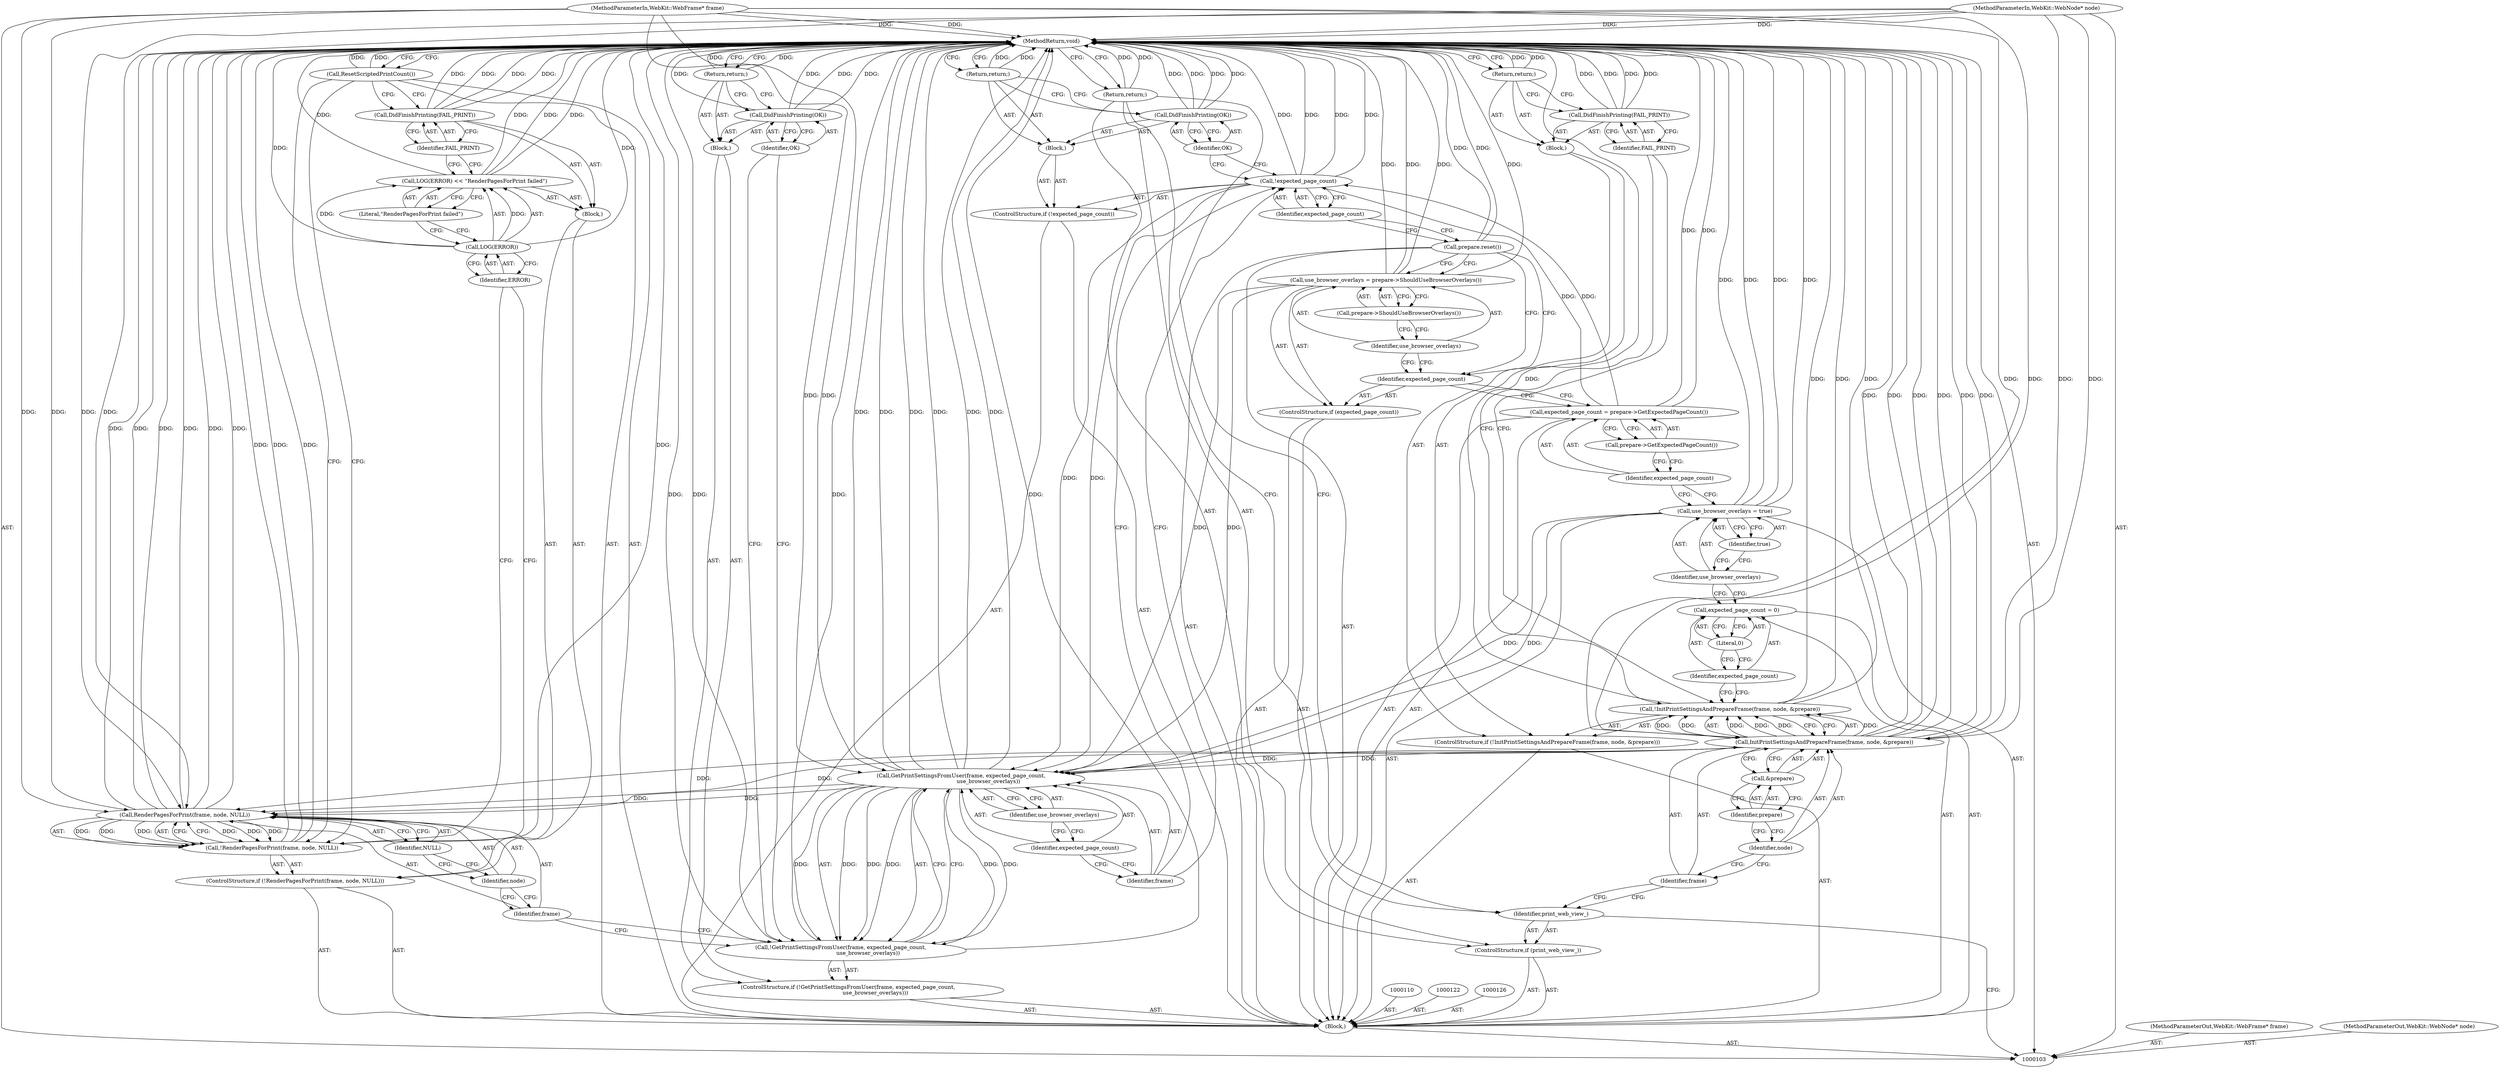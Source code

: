 digraph "0_Chrome_c7a90019bf7054145b11d2577b851cf2779d3d79_8" {
"1000170" [label="(MethodReturn,void)"];
"1000104" [label="(MethodParameterIn,WebKit::WebFrame* frame)"];
"1000236" [label="(MethodParameterOut,WebKit::WebFrame* frame)"];
"1000105" [label="(MethodParameterIn,WebKit::WebNode* node)"];
"1000237" [label="(MethodParameterOut,WebKit::WebNode* node)"];
"1000106" [label="(Block,)"];
"1000125" [label="(Literal,0)"];
"1000123" [label="(Call,expected_page_count = 0)"];
"1000124" [label="(Identifier,expected_page_count)"];
"1000129" [label="(Identifier,true)"];
"1000127" [label="(Call,use_browser_overlays = true)"];
"1000128" [label="(Identifier,use_browser_overlays)"];
"1000130" [label="(Call,expected_page_count = prepare->GetExpectedPageCount())"];
"1000131" [label="(Identifier,expected_page_count)"];
"1000132" [label="(Call,prepare->GetExpectedPageCount())"];
"1000133" [label="(ControlStructure,if (expected_page_count))"];
"1000134" [label="(Identifier,expected_page_count)"];
"1000137" [label="(Call,prepare->ShouldUseBrowserOverlays())"];
"1000135" [label="(Call,use_browser_overlays = prepare->ShouldUseBrowserOverlays())"];
"1000136" [label="(Identifier,use_browser_overlays)"];
"1000138" [label="(Call,prepare.reset())"];
"1000107" [label="(ControlStructure,if (print_web_view_))"];
"1000108" [label="(Identifier,print_web_view_)"];
"1000139" [label="(ControlStructure,if (!expected_page_count))"];
"1000142" [label="(Block,)"];
"1000140" [label="(Call,!expected_page_count)"];
"1000141" [label="(Identifier,expected_page_count)"];
"1000144" [label="(Identifier,OK)"];
"1000143" [label="(Call,DidFinishPrinting(OK))"];
"1000145" [label="(Return,return;)"];
"1000146" [label="(ControlStructure,if (!GetPrintSettingsFromUser(frame, expected_page_count,\n                                use_browser_overlays)))"];
"1000149" [label="(Identifier,frame)"];
"1000150" [label="(Identifier,expected_page_count)"];
"1000147" [label="(Call,!GetPrintSettingsFromUser(frame, expected_page_count,\n                                use_browser_overlays))"];
"1000148" [label="(Call,GetPrintSettingsFromUser(frame, expected_page_count,\n                                use_browser_overlays))"];
"1000151" [label="(Identifier,use_browser_overlays)"];
"1000152" [label="(Block,)"];
"1000154" [label="(Identifier,OK)"];
"1000153" [label="(Call,DidFinishPrinting(OK))"];
"1000155" [label="(Return,return;)"];
"1000109" [label="(Return,return;)"];
"1000156" [label="(ControlStructure,if (!RenderPagesForPrint(frame, node, NULL)))"];
"1000159" [label="(Identifier,frame)"];
"1000160" [label="(Identifier,node)"];
"1000161" [label="(Identifier,NULL)"];
"1000162" [label="(Block,)"];
"1000157" [label="(Call,!RenderPagesForPrint(frame, node, NULL))"];
"1000158" [label="(Call,RenderPagesForPrint(frame, node, NULL))"];
"1000166" [label="(Literal,\"RenderPagesForPrint failed\")"];
"1000163" [label="(Call,LOG(ERROR) << \"RenderPagesForPrint failed\")"];
"1000164" [label="(Call,LOG(ERROR))"];
"1000165" [label="(Identifier,ERROR)"];
"1000168" [label="(Identifier,FAIL_PRINT)"];
"1000167" [label="(Call,DidFinishPrinting(FAIL_PRINT))"];
"1000169" [label="(Call,ResetScriptedPrintCount())"];
"1000111" [label="(ControlStructure,if (!InitPrintSettingsAndPrepareFrame(frame, node, &prepare)))"];
"1000114" [label="(Identifier,frame)"];
"1000115" [label="(Identifier,node)"];
"1000116" [label="(Call,&prepare)"];
"1000117" [label="(Identifier,prepare)"];
"1000112" [label="(Call,!InitPrintSettingsAndPrepareFrame(frame, node, &prepare))"];
"1000118" [label="(Block,)"];
"1000113" [label="(Call,InitPrintSettingsAndPrepareFrame(frame, node, &prepare))"];
"1000120" [label="(Identifier,FAIL_PRINT)"];
"1000119" [label="(Call,DidFinishPrinting(FAIL_PRINT))"];
"1000121" [label="(Return,return;)"];
"1000170" -> "1000103"  [label="AST: "];
"1000170" -> "1000109"  [label="CFG: "];
"1000170" -> "1000121"  [label="CFG: "];
"1000170" -> "1000145"  [label="CFG: "];
"1000170" -> "1000155"  [label="CFG: "];
"1000170" -> "1000169"  [label="CFG: "];
"1000145" -> "1000170"  [label="DDG: "];
"1000158" -> "1000170"  [label="DDG: "];
"1000158" -> "1000170"  [label="DDG: "];
"1000158" -> "1000170"  [label="DDG: "];
"1000148" -> "1000170"  [label="DDG: "];
"1000148" -> "1000170"  [label="DDG: "];
"1000148" -> "1000170"  [label="DDG: "];
"1000169" -> "1000170"  [label="DDG: "];
"1000157" -> "1000170"  [label="DDG: "];
"1000157" -> "1000170"  [label="DDG: "];
"1000104" -> "1000170"  [label="DDG: "];
"1000105" -> "1000170"  [label="DDG: "];
"1000140" -> "1000170"  [label="DDG: "];
"1000140" -> "1000170"  [label="DDG: "];
"1000113" -> "1000170"  [label="DDG: "];
"1000113" -> "1000170"  [label="DDG: "];
"1000113" -> "1000170"  [label="DDG: "];
"1000112" -> "1000170"  [label="DDG: "];
"1000112" -> "1000170"  [label="DDG: "];
"1000153" -> "1000170"  [label="DDG: "];
"1000153" -> "1000170"  [label="DDG: "];
"1000119" -> "1000170"  [label="DDG: "];
"1000119" -> "1000170"  [label="DDG: "];
"1000163" -> "1000170"  [label="DDG: "];
"1000163" -> "1000170"  [label="DDG: "];
"1000135" -> "1000170"  [label="DDG: "];
"1000135" -> "1000170"  [label="DDG: "];
"1000164" -> "1000170"  [label="DDG: "];
"1000167" -> "1000170"  [label="DDG: "];
"1000167" -> "1000170"  [label="DDG: "];
"1000130" -> "1000170"  [label="DDG: "];
"1000127" -> "1000170"  [label="DDG: "];
"1000127" -> "1000170"  [label="DDG: "];
"1000143" -> "1000170"  [label="DDG: "];
"1000143" -> "1000170"  [label="DDG: "];
"1000147" -> "1000170"  [label="DDG: "];
"1000147" -> "1000170"  [label="DDG: "];
"1000138" -> "1000170"  [label="DDG: "];
"1000121" -> "1000170"  [label="DDG: "];
"1000155" -> "1000170"  [label="DDG: "];
"1000109" -> "1000170"  [label="DDG: "];
"1000104" -> "1000103"  [label="AST: "];
"1000104" -> "1000170"  [label="DDG: "];
"1000104" -> "1000113"  [label="DDG: "];
"1000104" -> "1000148"  [label="DDG: "];
"1000104" -> "1000158"  [label="DDG: "];
"1000236" -> "1000103"  [label="AST: "];
"1000105" -> "1000103"  [label="AST: "];
"1000105" -> "1000170"  [label="DDG: "];
"1000105" -> "1000113"  [label="DDG: "];
"1000105" -> "1000158"  [label="DDG: "];
"1000237" -> "1000103"  [label="AST: "];
"1000106" -> "1000103"  [label="AST: "];
"1000107" -> "1000106"  [label="AST: "];
"1000110" -> "1000106"  [label="AST: "];
"1000111" -> "1000106"  [label="AST: "];
"1000122" -> "1000106"  [label="AST: "];
"1000123" -> "1000106"  [label="AST: "];
"1000126" -> "1000106"  [label="AST: "];
"1000127" -> "1000106"  [label="AST: "];
"1000130" -> "1000106"  [label="AST: "];
"1000133" -> "1000106"  [label="AST: "];
"1000138" -> "1000106"  [label="AST: "];
"1000139" -> "1000106"  [label="AST: "];
"1000146" -> "1000106"  [label="AST: "];
"1000156" -> "1000106"  [label="AST: "];
"1000169" -> "1000106"  [label="AST: "];
"1000125" -> "1000123"  [label="AST: "];
"1000125" -> "1000124"  [label="CFG: "];
"1000123" -> "1000125"  [label="CFG: "];
"1000123" -> "1000106"  [label="AST: "];
"1000123" -> "1000125"  [label="CFG: "];
"1000124" -> "1000123"  [label="AST: "];
"1000125" -> "1000123"  [label="AST: "];
"1000128" -> "1000123"  [label="CFG: "];
"1000124" -> "1000123"  [label="AST: "];
"1000124" -> "1000112"  [label="CFG: "];
"1000125" -> "1000124"  [label="CFG: "];
"1000129" -> "1000127"  [label="AST: "];
"1000129" -> "1000128"  [label="CFG: "];
"1000127" -> "1000129"  [label="CFG: "];
"1000127" -> "1000106"  [label="AST: "];
"1000127" -> "1000129"  [label="CFG: "];
"1000128" -> "1000127"  [label="AST: "];
"1000129" -> "1000127"  [label="AST: "];
"1000131" -> "1000127"  [label="CFG: "];
"1000127" -> "1000170"  [label="DDG: "];
"1000127" -> "1000170"  [label="DDG: "];
"1000127" -> "1000148"  [label="DDG: "];
"1000128" -> "1000127"  [label="AST: "];
"1000128" -> "1000123"  [label="CFG: "];
"1000129" -> "1000128"  [label="CFG: "];
"1000130" -> "1000106"  [label="AST: "];
"1000130" -> "1000132"  [label="CFG: "];
"1000131" -> "1000130"  [label="AST: "];
"1000132" -> "1000130"  [label="AST: "];
"1000134" -> "1000130"  [label="CFG: "];
"1000130" -> "1000170"  [label="DDG: "];
"1000130" -> "1000140"  [label="DDG: "];
"1000131" -> "1000130"  [label="AST: "];
"1000131" -> "1000127"  [label="CFG: "];
"1000132" -> "1000131"  [label="CFG: "];
"1000132" -> "1000130"  [label="AST: "];
"1000132" -> "1000131"  [label="CFG: "];
"1000130" -> "1000132"  [label="CFG: "];
"1000133" -> "1000106"  [label="AST: "];
"1000134" -> "1000133"  [label="AST: "];
"1000135" -> "1000133"  [label="AST: "];
"1000134" -> "1000133"  [label="AST: "];
"1000134" -> "1000130"  [label="CFG: "];
"1000136" -> "1000134"  [label="CFG: "];
"1000138" -> "1000134"  [label="CFG: "];
"1000137" -> "1000135"  [label="AST: "];
"1000137" -> "1000136"  [label="CFG: "];
"1000135" -> "1000137"  [label="CFG: "];
"1000135" -> "1000133"  [label="AST: "];
"1000135" -> "1000137"  [label="CFG: "];
"1000136" -> "1000135"  [label="AST: "];
"1000137" -> "1000135"  [label="AST: "];
"1000138" -> "1000135"  [label="CFG: "];
"1000135" -> "1000170"  [label="DDG: "];
"1000135" -> "1000170"  [label="DDG: "];
"1000135" -> "1000148"  [label="DDG: "];
"1000136" -> "1000135"  [label="AST: "];
"1000136" -> "1000134"  [label="CFG: "];
"1000137" -> "1000136"  [label="CFG: "];
"1000138" -> "1000106"  [label="AST: "];
"1000138" -> "1000135"  [label="CFG: "];
"1000138" -> "1000134"  [label="CFG: "];
"1000141" -> "1000138"  [label="CFG: "];
"1000138" -> "1000170"  [label="DDG: "];
"1000107" -> "1000106"  [label="AST: "];
"1000108" -> "1000107"  [label="AST: "];
"1000109" -> "1000107"  [label="AST: "];
"1000108" -> "1000107"  [label="AST: "];
"1000108" -> "1000103"  [label="CFG: "];
"1000109" -> "1000108"  [label="CFG: "];
"1000114" -> "1000108"  [label="CFG: "];
"1000139" -> "1000106"  [label="AST: "];
"1000140" -> "1000139"  [label="AST: "];
"1000142" -> "1000139"  [label="AST: "];
"1000142" -> "1000139"  [label="AST: "];
"1000143" -> "1000142"  [label="AST: "];
"1000145" -> "1000142"  [label="AST: "];
"1000140" -> "1000139"  [label="AST: "];
"1000140" -> "1000141"  [label="CFG: "];
"1000141" -> "1000140"  [label="AST: "];
"1000144" -> "1000140"  [label="CFG: "];
"1000149" -> "1000140"  [label="CFG: "];
"1000140" -> "1000170"  [label="DDG: "];
"1000140" -> "1000170"  [label="DDG: "];
"1000130" -> "1000140"  [label="DDG: "];
"1000140" -> "1000148"  [label="DDG: "];
"1000141" -> "1000140"  [label="AST: "];
"1000141" -> "1000138"  [label="CFG: "];
"1000140" -> "1000141"  [label="CFG: "];
"1000144" -> "1000143"  [label="AST: "];
"1000144" -> "1000140"  [label="CFG: "];
"1000143" -> "1000144"  [label="CFG: "];
"1000143" -> "1000142"  [label="AST: "];
"1000143" -> "1000144"  [label="CFG: "];
"1000144" -> "1000143"  [label="AST: "];
"1000145" -> "1000143"  [label="CFG: "];
"1000143" -> "1000170"  [label="DDG: "];
"1000143" -> "1000170"  [label="DDG: "];
"1000145" -> "1000142"  [label="AST: "];
"1000145" -> "1000143"  [label="CFG: "];
"1000170" -> "1000145"  [label="CFG: "];
"1000145" -> "1000170"  [label="DDG: "];
"1000146" -> "1000106"  [label="AST: "];
"1000147" -> "1000146"  [label="AST: "];
"1000152" -> "1000146"  [label="AST: "];
"1000149" -> "1000148"  [label="AST: "];
"1000149" -> "1000140"  [label="CFG: "];
"1000150" -> "1000149"  [label="CFG: "];
"1000150" -> "1000148"  [label="AST: "];
"1000150" -> "1000149"  [label="CFG: "];
"1000151" -> "1000150"  [label="CFG: "];
"1000147" -> "1000146"  [label="AST: "];
"1000147" -> "1000148"  [label="CFG: "];
"1000148" -> "1000147"  [label="AST: "];
"1000154" -> "1000147"  [label="CFG: "];
"1000159" -> "1000147"  [label="CFG: "];
"1000147" -> "1000170"  [label="DDG: "];
"1000147" -> "1000170"  [label="DDG: "];
"1000148" -> "1000147"  [label="DDG: "];
"1000148" -> "1000147"  [label="DDG: "];
"1000148" -> "1000147"  [label="DDG: "];
"1000148" -> "1000147"  [label="AST: "];
"1000148" -> "1000151"  [label="CFG: "];
"1000149" -> "1000148"  [label="AST: "];
"1000150" -> "1000148"  [label="AST: "];
"1000151" -> "1000148"  [label="AST: "];
"1000147" -> "1000148"  [label="CFG: "];
"1000148" -> "1000170"  [label="DDG: "];
"1000148" -> "1000170"  [label="DDG: "];
"1000148" -> "1000170"  [label="DDG: "];
"1000148" -> "1000147"  [label="DDG: "];
"1000148" -> "1000147"  [label="DDG: "];
"1000148" -> "1000147"  [label="DDG: "];
"1000113" -> "1000148"  [label="DDG: "];
"1000104" -> "1000148"  [label="DDG: "];
"1000140" -> "1000148"  [label="DDG: "];
"1000135" -> "1000148"  [label="DDG: "];
"1000127" -> "1000148"  [label="DDG: "];
"1000148" -> "1000158"  [label="DDG: "];
"1000151" -> "1000148"  [label="AST: "];
"1000151" -> "1000150"  [label="CFG: "];
"1000148" -> "1000151"  [label="CFG: "];
"1000152" -> "1000146"  [label="AST: "];
"1000153" -> "1000152"  [label="AST: "];
"1000155" -> "1000152"  [label="AST: "];
"1000154" -> "1000153"  [label="AST: "];
"1000154" -> "1000147"  [label="CFG: "];
"1000153" -> "1000154"  [label="CFG: "];
"1000153" -> "1000152"  [label="AST: "];
"1000153" -> "1000154"  [label="CFG: "];
"1000154" -> "1000153"  [label="AST: "];
"1000155" -> "1000153"  [label="CFG: "];
"1000153" -> "1000170"  [label="DDG: "];
"1000153" -> "1000170"  [label="DDG: "];
"1000155" -> "1000152"  [label="AST: "];
"1000155" -> "1000153"  [label="CFG: "];
"1000170" -> "1000155"  [label="CFG: "];
"1000155" -> "1000170"  [label="DDG: "];
"1000109" -> "1000107"  [label="AST: "];
"1000109" -> "1000108"  [label="CFG: "];
"1000170" -> "1000109"  [label="CFG: "];
"1000109" -> "1000170"  [label="DDG: "];
"1000156" -> "1000106"  [label="AST: "];
"1000157" -> "1000156"  [label="AST: "];
"1000162" -> "1000156"  [label="AST: "];
"1000159" -> "1000158"  [label="AST: "];
"1000159" -> "1000147"  [label="CFG: "];
"1000160" -> "1000159"  [label="CFG: "];
"1000160" -> "1000158"  [label="AST: "];
"1000160" -> "1000159"  [label="CFG: "];
"1000161" -> "1000160"  [label="CFG: "];
"1000161" -> "1000158"  [label="AST: "];
"1000161" -> "1000160"  [label="CFG: "];
"1000158" -> "1000161"  [label="CFG: "];
"1000162" -> "1000156"  [label="AST: "];
"1000163" -> "1000162"  [label="AST: "];
"1000167" -> "1000162"  [label="AST: "];
"1000157" -> "1000156"  [label="AST: "];
"1000157" -> "1000158"  [label="CFG: "];
"1000158" -> "1000157"  [label="AST: "];
"1000165" -> "1000157"  [label="CFG: "];
"1000169" -> "1000157"  [label="CFG: "];
"1000157" -> "1000170"  [label="DDG: "];
"1000157" -> "1000170"  [label="DDG: "];
"1000158" -> "1000157"  [label="DDG: "];
"1000158" -> "1000157"  [label="DDG: "];
"1000158" -> "1000157"  [label="DDG: "];
"1000158" -> "1000157"  [label="AST: "];
"1000158" -> "1000161"  [label="CFG: "];
"1000159" -> "1000158"  [label="AST: "];
"1000160" -> "1000158"  [label="AST: "];
"1000161" -> "1000158"  [label="AST: "];
"1000157" -> "1000158"  [label="CFG: "];
"1000158" -> "1000170"  [label="DDG: "];
"1000158" -> "1000170"  [label="DDG: "];
"1000158" -> "1000170"  [label="DDG: "];
"1000158" -> "1000157"  [label="DDG: "];
"1000158" -> "1000157"  [label="DDG: "];
"1000158" -> "1000157"  [label="DDG: "];
"1000148" -> "1000158"  [label="DDG: "];
"1000104" -> "1000158"  [label="DDG: "];
"1000113" -> "1000158"  [label="DDG: "];
"1000105" -> "1000158"  [label="DDG: "];
"1000166" -> "1000163"  [label="AST: "];
"1000166" -> "1000164"  [label="CFG: "];
"1000163" -> "1000166"  [label="CFG: "];
"1000163" -> "1000162"  [label="AST: "];
"1000163" -> "1000166"  [label="CFG: "];
"1000164" -> "1000163"  [label="AST: "];
"1000166" -> "1000163"  [label="AST: "];
"1000168" -> "1000163"  [label="CFG: "];
"1000163" -> "1000170"  [label="DDG: "];
"1000163" -> "1000170"  [label="DDG: "];
"1000164" -> "1000163"  [label="DDG: "];
"1000164" -> "1000163"  [label="AST: "];
"1000164" -> "1000165"  [label="CFG: "];
"1000165" -> "1000164"  [label="AST: "];
"1000166" -> "1000164"  [label="CFG: "];
"1000164" -> "1000170"  [label="DDG: "];
"1000164" -> "1000163"  [label="DDG: "];
"1000165" -> "1000164"  [label="AST: "];
"1000165" -> "1000157"  [label="CFG: "];
"1000164" -> "1000165"  [label="CFG: "];
"1000168" -> "1000167"  [label="AST: "];
"1000168" -> "1000163"  [label="CFG: "];
"1000167" -> "1000168"  [label="CFG: "];
"1000167" -> "1000162"  [label="AST: "];
"1000167" -> "1000168"  [label="CFG: "];
"1000168" -> "1000167"  [label="AST: "];
"1000169" -> "1000167"  [label="CFG: "];
"1000167" -> "1000170"  [label="DDG: "];
"1000167" -> "1000170"  [label="DDG: "];
"1000169" -> "1000106"  [label="AST: "];
"1000169" -> "1000167"  [label="CFG: "];
"1000169" -> "1000157"  [label="CFG: "];
"1000170" -> "1000169"  [label="CFG: "];
"1000169" -> "1000170"  [label="DDG: "];
"1000111" -> "1000106"  [label="AST: "];
"1000112" -> "1000111"  [label="AST: "];
"1000118" -> "1000111"  [label="AST: "];
"1000114" -> "1000113"  [label="AST: "];
"1000114" -> "1000108"  [label="CFG: "];
"1000115" -> "1000114"  [label="CFG: "];
"1000115" -> "1000113"  [label="AST: "];
"1000115" -> "1000114"  [label="CFG: "];
"1000117" -> "1000115"  [label="CFG: "];
"1000116" -> "1000113"  [label="AST: "];
"1000116" -> "1000117"  [label="CFG: "];
"1000117" -> "1000116"  [label="AST: "];
"1000113" -> "1000116"  [label="CFG: "];
"1000117" -> "1000116"  [label="AST: "];
"1000117" -> "1000115"  [label="CFG: "];
"1000116" -> "1000117"  [label="CFG: "];
"1000112" -> "1000111"  [label="AST: "];
"1000112" -> "1000113"  [label="CFG: "];
"1000113" -> "1000112"  [label="AST: "];
"1000120" -> "1000112"  [label="CFG: "];
"1000124" -> "1000112"  [label="CFG: "];
"1000112" -> "1000170"  [label="DDG: "];
"1000112" -> "1000170"  [label="DDG: "];
"1000113" -> "1000112"  [label="DDG: "];
"1000113" -> "1000112"  [label="DDG: "];
"1000113" -> "1000112"  [label="DDG: "];
"1000118" -> "1000111"  [label="AST: "];
"1000119" -> "1000118"  [label="AST: "];
"1000121" -> "1000118"  [label="AST: "];
"1000113" -> "1000112"  [label="AST: "];
"1000113" -> "1000116"  [label="CFG: "];
"1000114" -> "1000113"  [label="AST: "];
"1000115" -> "1000113"  [label="AST: "];
"1000116" -> "1000113"  [label="AST: "];
"1000112" -> "1000113"  [label="CFG: "];
"1000113" -> "1000170"  [label="DDG: "];
"1000113" -> "1000170"  [label="DDG: "];
"1000113" -> "1000170"  [label="DDG: "];
"1000113" -> "1000112"  [label="DDG: "];
"1000113" -> "1000112"  [label="DDG: "];
"1000113" -> "1000112"  [label="DDG: "];
"1000104" -> "1000113"  [label="DDG: "];
"1000105" -> "1000113"  [label="DDG: "];
"1000113" -> "1000148"  [label="DDG: "];
"1000113" -> "1000158"  [label="DDG: "];
"1000120" -> "1000119"  [label="AST: "];
"1000120" -> "1000112"  [label="CFG: "];
"1000119" -> "1000120"  [label="CFG: "];
"1000119" -> "1000118"  [label="AST: "];
"1000119" -> "1000120"  [label="CFG: "];
"1000120" -> "1000119"  [label="AST: "];
"1000121" -> "1000119"  [label="CFG: "];
"1000119" -> "1000170"  [label="DDG: "];
"1000119" -> "1000170"  [label="DDG: "];
"1000121" -> "1000118"  [label="AST: "];
"1000121" -> "1000119"  [label="CFG: "];
"1000170" -> "1000121"  [label="CFG: "];
"1000121" -> "1000170"  [label="DDG: "];
}
